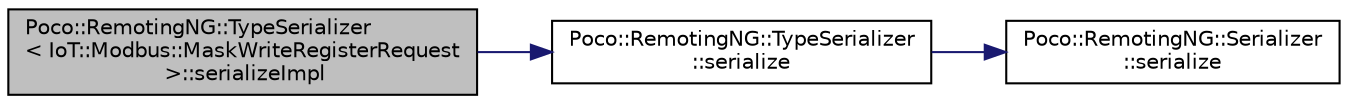 digraph "Poco::RemotingNG::TypeSerializer&lt; IoT::Modbus::MaskWriteRegisterRequest &gt;::serializeImpl"
{
 // LATEX_PDF_SIZE
  edge [fontname="Helvetica",fontsize="10",labelfontname="Helvetica",labelfontsize="10"];
  node [fontname="Helvetica",fontsize="10",shape=record];
  rankdir="LR";
  Node1 [label="Poco::RemotingNG::TypeSerializer\l\< IoT::Modbus::MaskWriteRegisterRequest\l \>::serializeImpl",height=0.2,width=0.4,color="black", fillcolor="grey75", style="filled", fontcolor="black",tooltip=" "];
  Node1 -> Node2 [color="midnightblue",fontsize="10",style="solid",fontname="Helvetica"];
  Node2 [label="Poco::RemotingNG::TypeSerializer\l::serialize",height=0.2,width=0.4,color="black", fillcolor="white", style="filled",URL="$classPoco_1_1RemotingNG_1_1TypeSerializer.html#a68e1b45755caaac6758c781ad891a0ee",tooltip=" "];
  Node2 -> Node3 [color="midnightblue",fontsize="10",style="solid",fontname="Helvetica"];
  Node3 [label="Poco::RemotingNG::Serializer\l::serialize",height=0.2,width=0.4,color="black", fillcolor="white", style="filled",URL="$classPoco_1_1RemotingNG_1_1Serializer.html#a69ef69eed719ee3b046daeba106e41e4",tooltip=" "];
}
